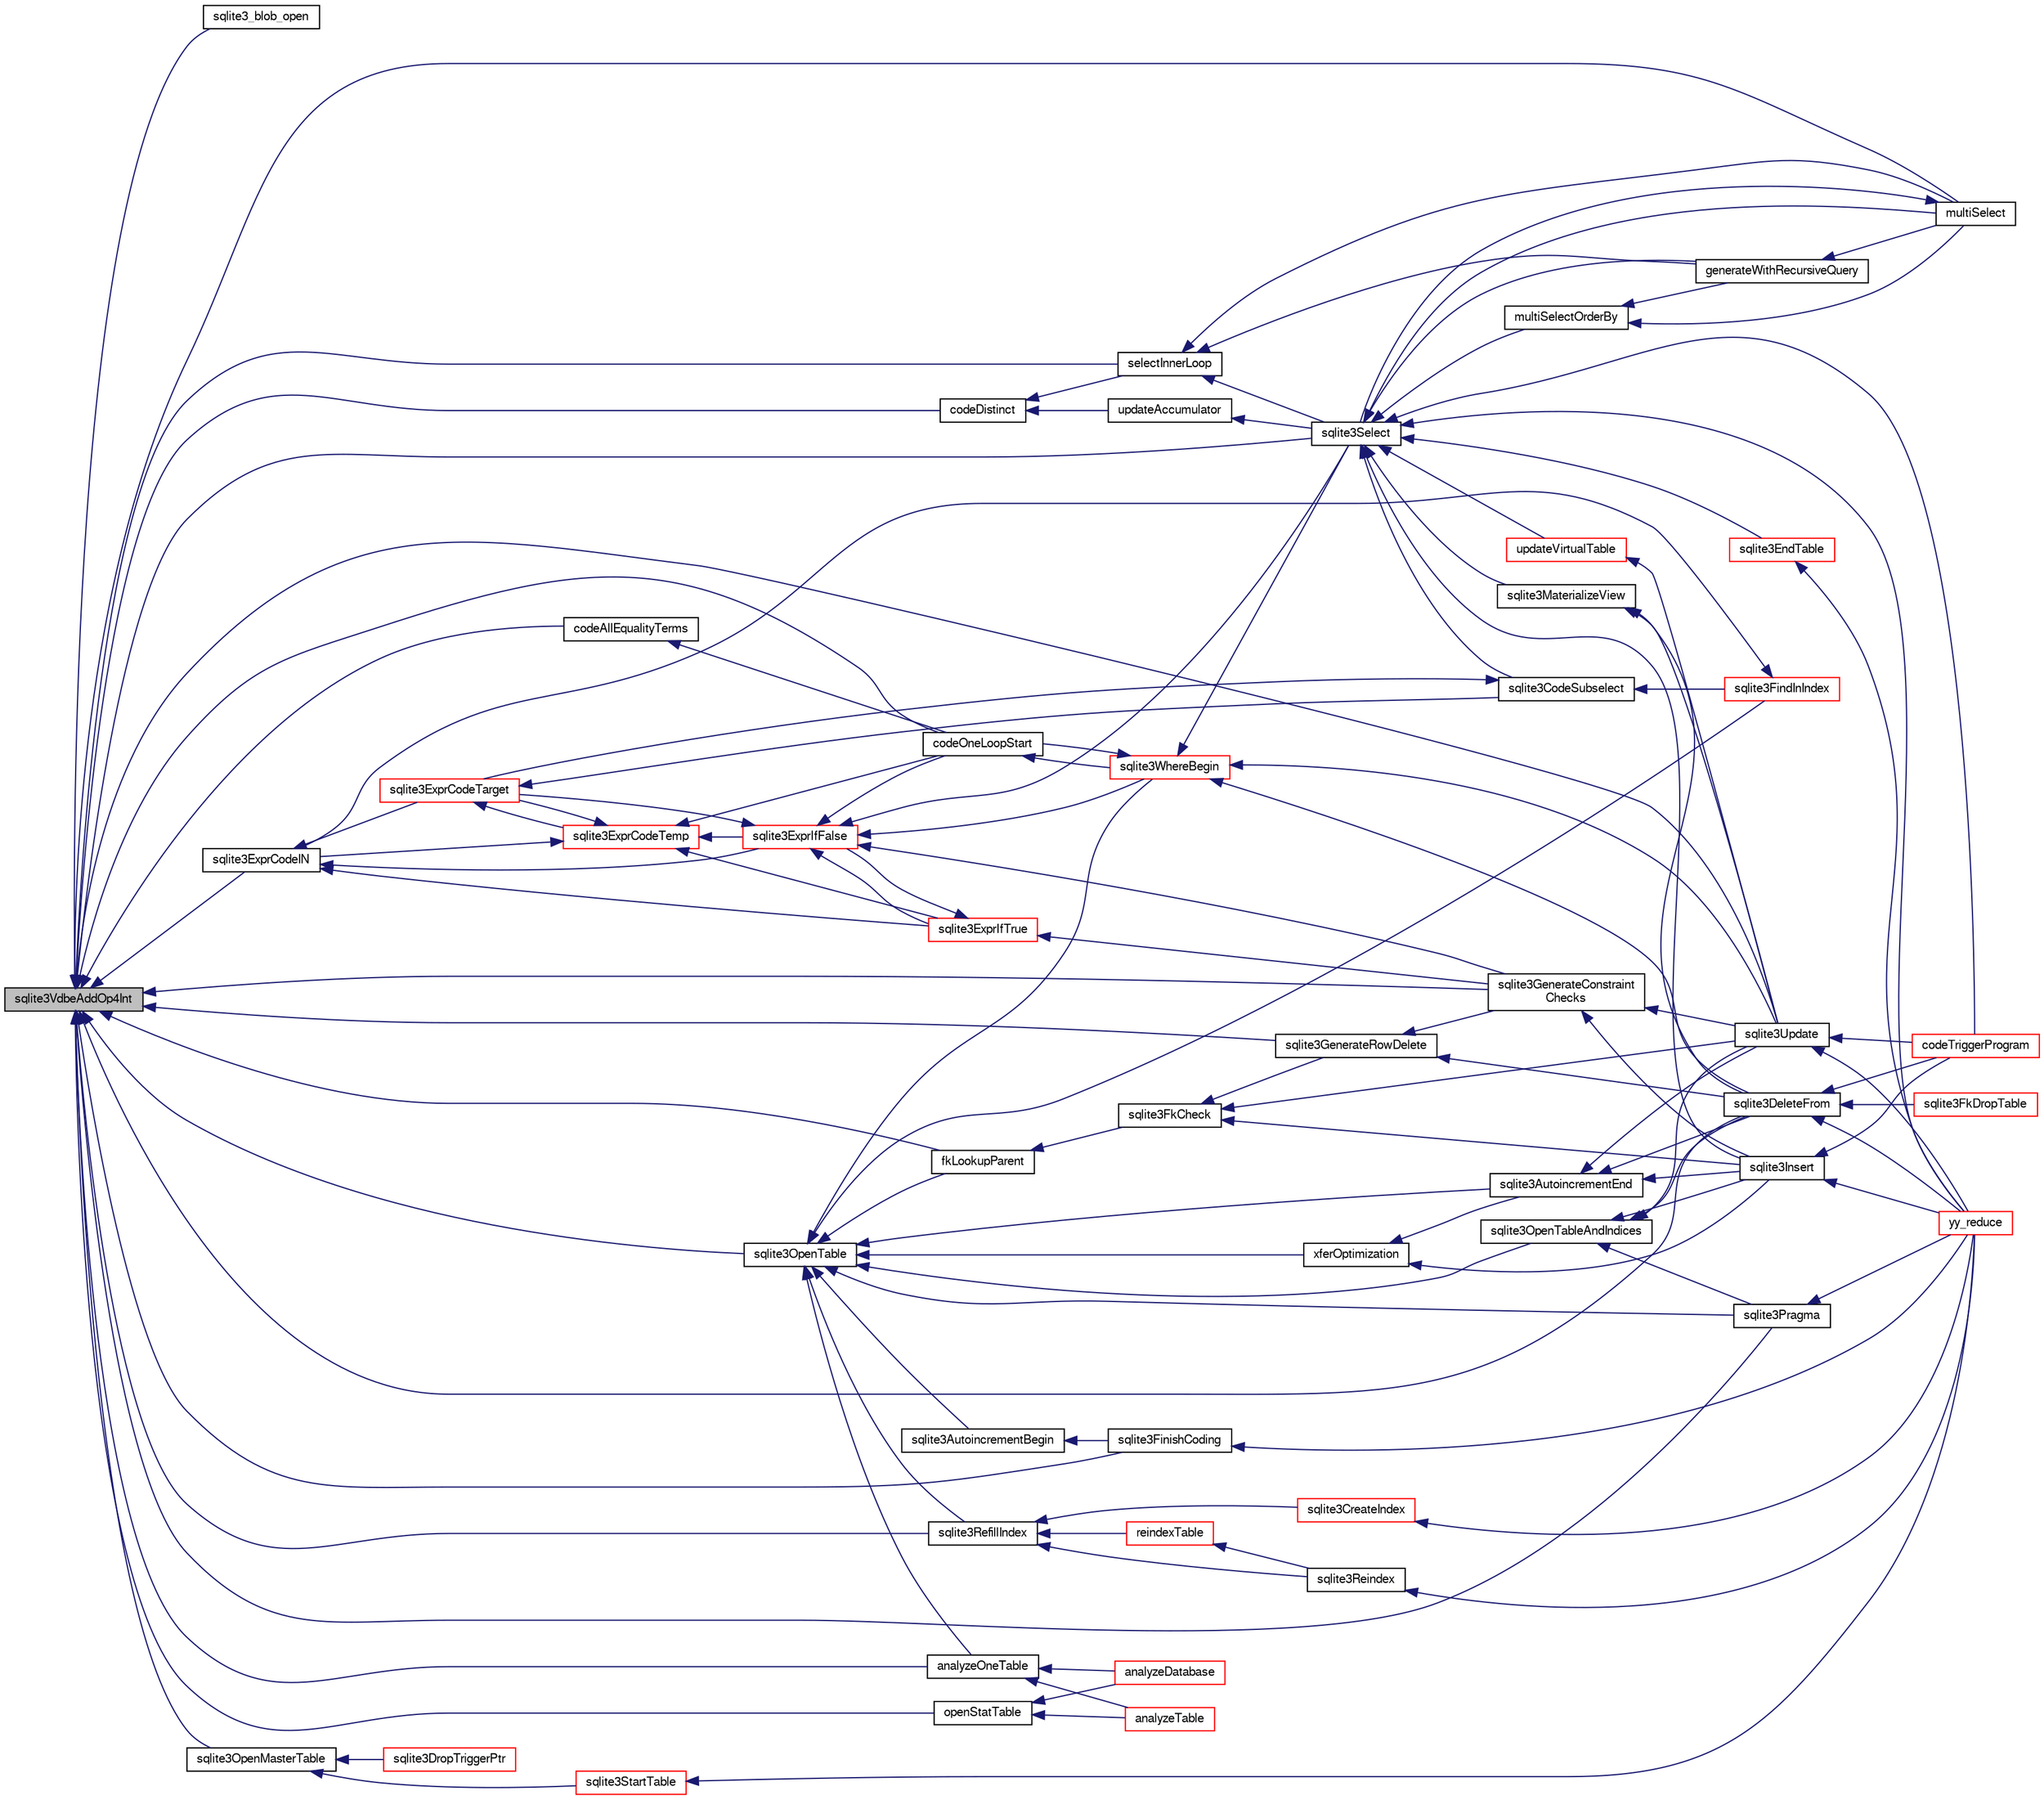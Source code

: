 digraph "sqlite3VdbeAddOp4Int"
{
  edge [fontname="FreeSans",fontsize="10",labelfontname="FreeSans",labelfontsize="10"];
  node [fontname="FreeSans",fontsize="10",shape=record];
  rankdir="LR";
  Node743572 [label="sqlite3VdbeAddOp4Int",height=0.2,width=0.4,color="black", fillcolor="grey75", style="filled", fontcolor="black"];
  Node743572 -> Node743573 [dir="back",color="midnightblue",fontsize="10",style="solid",fontname="FreeSans"];
  Node743573 [label="sqlite3_blob_open",height=0.2,width=0.4,color="black", fillcolor="white", style="filled",URL="$sqlite3_8h.html#adb8ad839a5bdd62a43785132bc7dd518"];
  Node743572 -> Node743574 [dir="back",color="midnightblue",fontsize="10",style="solid",fontname="FreeSans"];
  Node743574 [label="sqlite3ExprCodeIN",height=0.2,width=0.4,color="black", fillcolor="white", style="filled",URL="$sqlite3_8c.html#ad9cf4f5b5ffb90c24a4a0900c8626193"];
  Node743574 -> Node743575 [dir="back",color="midnightblue",fontsize="10",style="solid",fontname="FreeSans"];
  Node743575 [label="sqlite3ExprCodeTarget",height=0.2,width=0.4,color="red", fillcolor="white", style="filled",URL="$sqlite3_8c.html#a4f308397a0a3ed299ed31aaa1ae2a293"];
  Node743575 -> Node743576 [dir="back",color="midnightblue",fontsize="10",style="solid",fontname="FreeSans"];
  Node743576 [label="sqlite3CodeSubselect",height=0.2,width=0.4,color="black", fillcolor="white", style="filled",URL="$sqlite3_8c.html#aa69b46d2204a1d1b110107a1be12ee0c"];
  Node743576 -> Node743577 [dir="back",color="midnightblue",fontsize="10",style="solid",fontname="FreeSans"];
  Node743577 [label="sqlite3FindInIndex",height=0.2,width=0.4,color="red", fillcolor="white", style="filled",URL="$sqlite3_8c.html#af7d8c56ab0231f44bb5f87b3fafeffb2"];
  Node743577 -> Node743574 [dir="back",color="midnightblue",fontsize="10",style="solid",fontname="FreeSans"];
  Node743576 -> Node743575 [dir="back",color="midnightblue",fontsize="10",style="solid",fontname="FreeSans"];
  Node743575 -> Node743608 [dir="back",color="midnightblue",fontsize="10",style="solid",fontname="FreeSans"];
  Node743608 [label="sqlite3ExprCodeTemp",height=0.2,width=0.4,color="red", fillcolor="white", style="filled",URL="$sqlite3_8c.html#a3bc5c1ccb3c5851847e2aeb4a84ae1fc"];
  Node743608 -> Node743574 [dir="back",color="midnightblue",fontsize="10",style="solid",fontname="FreeSans"];
  Node743608 -> Node743575 [dir="back",color="midnightblue",fontsize="10",style="solid",fontname="FreeSans"];
  Node743608 -> Node743610 [dir="back",color="midnightblue",fontsize="10",style="solid",fontname="FreeSans"];
  Node743610 [label="sqlite3ExprIfTrue",height=0.2,width=0.4,color="red", fillcolor="white", style="filled",URL="$sqlite3_8c.html#ad93a55237c23e1b743ab1f59df1a1444"];
  Node743610 -> Node743611 [dir="back",color="midnightblue",fontsize="10",style="solid",fontname="FreeSans"];
  Node743611 [label="sqlite3ExprIfFalse",height=0.2,width=0.4,color="red", fillcolor="white", style="filled",URL="$sqlite3_8c.html#af97ecccb5d56e321e118414b08f65b71"];
  Node743611 -> Node743575 [dir="back",color="midnightblue",fontsize="10",style="solid",fontname="FreeSans"];
  Node743611 -> Node743610 [dir="back",color="midnightblue",fontsize="10",style="solid",fontname="FreeSans"];
  Node743611 -> Node743593 [dir="back",color="midnightblue",fontsize="10",style="solid",fontname="FreeSans"];
  Node743593 [label="sqlite3GenerateConstraint\lChecks",height=0.2,width=0.4,color="black", fillcolor="white", style="filled",URL="$sqlite3_8c.html#aef639c1e6a0c0a67ca6e7690ad931bd2"];
  Node743593 -> Node743594 [dir="back",color="midnightblue",fontsize="10",style="solid",fontname="FreeSans"];
  Node743594 [label="sqlite3Insert",height=0.2,width=0.4,color="black", fillcolor="white", style="filled",URL="$sqlite3_8c.html#a5b17c9c2000bae6bdff8e6be48d7dc2b"];
  Node743594 -> Node743587 [dir="back",color="midnightblue",fontsize="10",style="solid",fontname="FreeSans"];
  Node743587 [label="codeTriggerProgram",height=0.2,width=0.4,color="red", fillcolor="white", style="filled",URL="$sqlite3_8c.html#a120801f59d9281d201d2ff4b2606836e"];
  Node743594 -> Node743585 [dir="back",color="midnightblue",fontsize="10",style="solid",fontname="FreeSans"];
  Node743585 [label="yy_reduce",height=0.2,width=0.4,color="red", fillcolor="white", style="filled",URL="$sqlite3_8c.html#a7c419a9b25711c666a9a2449ef377f14"];
  Node743593 -> Node743595 [dir="back",color="midnightblue",fontsize="10",style="solid",fontname="FreeSans"];
  Node743595 [label="sqlite3Update",height=0.2,width=0.4,color="black", fillcolor="white", style="filled",URL="$sqlite3_8c.html#ac5aa67c46e8cc8174566fabe6809fafa"];
  Node743595 -> Node743587 [dir="back",color="midnightblue",fontsize="10",style="solid",fontname="FreeSans"];
  Node743595 -> Node743585 [dir="back",color="midnightblue",fontsize="10",style="solid",fontname="FreeSans"];
  Node743611 -> Node743600 [dir="back",color="midnightblue",fontsize="10",style="solid",fontname="FreeSans"];
  Node743600 [label="sqlite3Select",height=0.2,width=0.4,color="black", fillcolor="white", style="filled",URL="$sqlite3_8c.html#a2465ee8c956209ba4b272477b7c21a45"];
  Node743600 -> Node743576 [dir="back",color="midnightblue",fontsize="10",style="solid",fontname="FreeSans"];
  Node743600 -> Node743601 [dir="back",color="midnightblue",fontsize="10",style="solid",fontname="FreeSans"];
  Node743601 [label="sqlite3EndTable",height=0.2,width=0.4,color="red", fillcolor="white", style="filled",URL="$sqlite3_8c.html#a7b5f2c66c0f0b6f819d970ca389768b0"];
  Node743601 -> Node743585 [dir="back",color="midnightblue",fontsize="10",style="solid",fontname="FreeSans"];
  Node743600 -> Node743603 [dir="back",color="midnightblue",fontsize="10",style="solid",fontname="FreeSans"];
  Node743603 [label="sqlite3MaterializeView",height=0.2,width=0.4,color="black", fillcolor="white", style="filled",URL="$sqlite3_8c.html#a4557984b0b75f998fb0c3f231c9b1def"];
  Node743603 -> Node743582 [dir="back",color="midnightblue",fontsize="10",style="solid",fontname="FreeSans"];
  Node743582 [label="sqlite3DeleteFrom",height=0.2,width=0.4,color="black", fillcolor="white", style="filled",URL="$sqlite3_8c.html#ab9b4b45349188b49eabb23f94608a091"];
  Node743582 -> Node743583 [dir="back",color="midnightblue",fontsize="10",style="solid",fontname="FreeSans"];
  Node743583 [label="sqlite3FkDropTable",height=0.2,width=0.4,color="red", fillcolor="white", style="filled",URL="$sqlite3_8c.html#a1218c6fc74e89152ceaa4760e82f5ef9"];
  Node743582 -> Node743587 [dir="back",color="midnightblue",fontsize="10",style="solid",fontname="FreeSans"];
  Node743582 -> Node743585 [dir="back",color="midnightblue",fontsize="10",style="solid",fontname="FreeSans"];
  Node743603 -> Node743595 [dir="back",color="midnightblue",fontsize="10",style="solid",fontname="FreeSans"];
  Node743600 -> Node743594 [dir="back",color="midnightblue",fontsize="10",style="solid",fontname="FreeSans"];
  Node743600 -> Node743604 [dir="back",color="midnightblue",fontsize="10",style="solid",fontname="FreeSans"];
  Node743604 [label="generateWithRecursiveQuery",height=0.2,width=0.4,color="black", fillcolor="white", style="filled",URL="$sqlite3_8c.html#ade2c3663fa9c3b9676507984b9483942"];
  Node743604 -> Node743605 [dir="back",color="midnightblue",fontsize="10",style="solid",fontname="FreeSans"];
  Node743605 [label="multiSelect",height=0.2,width=0.4,color="black", fillcolor="white", style="filled",URL="$sqlite3_8c.html#a6456c61f3d9b2389738753cedfa24fa7"];
  Node743605 -> Node743600 [dir="back",color="midnightblue",fontsize="10",style="solid",fontname="FreeSans"];
  Node743600 -> Node743605 [dir="back",color="midnightblue",fontsize="10",style="solid",fontname="FreeSans"];
  Node743600 -> Node743606 [dir="back",color="midnightblue",fontsize="10",style="solid",fontname="FreeSans"];
  Node743606 [label="multiSelectOrderBy",height=0.2,width=0.4,color="black", fillcolor="white", style="filled",URL="$sqlite3_8c.html#afcdb8488c6f4dfdadaf9f04bca35b808"];
  Node743606 -> Node743604 [dir="back",color="midnightblue",fontsize="10",style="solid",fontname="FreeSans"];
  Node743606 -> Node743605 [dir="back",color="midnightblue",fontsize="10",style="solid",fontname="FreeSans"];
  Node743600 -> Node743587 [dir="back",color="midnightblue",fontsize="10",style="solid",fontname="FreeSans"];
  Node743600 -> Node743607 [dir="back",color="midnightblue",fontsize="10",style="solid",fontname="FreeSans"];
  Node743607 [label="updateVirtualTable",height=0.2,width=0.4,color="red", fillcolor="white", style="filled",URL="$sqlite3_8c.html#a740220531db9293c39a2cdd7da3f74e1"];
  Node743607 -> Node743595 [dir="back",color="midnightblue",fontsize="10",style="solid",fontname="FreeSans"];
  Node743600 -> Node743585 [dir="back",color="midnightblue",fontsize="10",style="solid",fontname="FreeSans"];
  Node743611 -> Node743580 [dir="back",color="midnightblue",fontsize="10",style="solid",fontname="FreeSans"];
  Node743580 [label="codeOneLoopStart",height=0.2,width=0.4,color="black", fillcolor="white", style="filled",URL="$sqlite3_8c.html#aa868875120b151c169cc79139ed6e008"];
  Node743580 -> Node743581 [dir="back",color="midnightblue",fontsize="10",style="solid",fontname="FreeSans"];
  Node743581 [label="sqlite3WhereBegin",height=0.2,width=0.4,color="red", fillcolor="white", style="filled",URL="$sqlite3_8c.html#acad049f5c9a96a8118cffd5e5ce89f7c"];
  Node743581 -> Node743582 [dir="back",color="midnightblue",fontsize="10",style="solid",fontname="FreeSans"];
  Node743581 -> Node743600 [dir="back",color="midnightblue",fontsize="10",style="solid",fontname="FreeSans"];
  Node743581 -> Node743595 [dir="back",color="midnightblue",fontsize="10",style="solid",fontname="FreeSans"];
  Node743581 -> Node743580 [dir="back",color="midnightblue",fontsize="10",style="solid",fontname="FreeSans"];
  Node743611 -> Node743581 [dir="back",color="midnightblue",fontsize="10",style="solid",fontname="FreeSans"];
  Node743610 -> Node743593 [dir="back",color="midnightblue",fontsize="10",style="solid",fontname="FreeSans"];
  Node743608 -> Node743611 [dir="back",color="midnightblue",fontsize="10",style="solid",fontname="FreeSans"];
  Node743608 -> Node743580 [dir="back",color="midnightblue",fontsize="10",style="solid",fontname="FreeSans"];
  Node743574 -> Node743610 [dir="back",color="midnightblue",fontsize="10",style="solid",fontname="FreeSans"];
  Node743574 -> Node743611 [dir="back",color="midnightblue",fontsize="10",style="solid",fontname="FreeSans"];
  Node743572 -> Node743644 [dir="back",color="midnightblue",fontsize="10",style="solid",fontname="FreeSans"];
  Node743644 [label="openStatTable",height=0.2,width=0.4,color="black", fillcolor="white", style="filled",URL="$sqlite3_8c.html#aea3da21ca87050c11c23e01f578cc5dc"];
  Node743644 -> Node743645 [dir="back",color="midnightblue",fontsize="10",style="solid",fontname="FreeSans"];
  Node743645 [label="analyzeDatabase",height=0.2,width=0.4,color="red", fillcolor="white", style="filled",URL="$sqlite3_8c.html#a19f2a630f42aaa010d1b47b81f8cea18"];
  Node743644 -> Node743647 [dir="back",color="midnightblue",fontsize="10",style="solid",fontname="FreeSans"];
  Node743647 [label="analyzeTable",height=0.2,width=0.4,color="red", fillcolor="white", style="filled",URL="$sqlite3_8c.html#a85f18bcf2d42d5d6ae3033b0c49144b6"];
  Node743572 -> Node743648 [dir="back",color="midnightblue",fontsize="10",style="solid",fontname="FreeSans"];
  Node743648 [label="analyzeOneTable",height=0.2,width=0.4,color="black", fillcolor="white", style="filled",URL="$sqlite3_8c.html#a31d4182bf855943a5d0526dbb4987803"];
  Node743648 -> Node743645 [dir="back",color="midnightblue",fontsize="10",style="solid",fontname="FreeSans"];
  Node743648 -> Node743647 [dir="back",color="midnightblue",fontsize="10",style="solid",fontname="FreeSans"];
  Node743572 -> Node743629 [dir="back",color="midnightblue",fontsize="10",style="solid",fontname="FreeSans"];
  Node743629 [label="sqlite3FinishCoding",height=0.2,width=0.4,color="black", fillcolor="white", style="filled",URL="$sqlite3_8c.html#a651bc5b446c276c092705856d995b278"];
  Node743629 -> Node743585 [dir="back",color="midnightblue",fontsize="10",style="solid",fontname="FreeSans"];
  Node743572 -> Node743649 [dir="back",color="midnightblue",fontsize="10",style="solid",fontname="FreeSans"];
  Node743649 [label="sqlite3OpenMasterTable",height=0.2,width=0.4,color="black", fillcolor="white", style="filled",URL="$sqlite3_8c.html#af09834781ee193f5fe2dc60117210695"];
  Node743649 -> Node743650 [dir="back",color="midnightblue",fontsize="10",style="solid",fontname="FreeSans"];
  Node743650 [label="sqlite3StartTable",height=0.2,width=0.4,color="red", fillcolor="white", style="filled",URL="$sqlite3_8c.html#af49b4395f39d9078a0dda2484c183012"];
  Node743650 -> Node743585 [dir="back",color="midnightblue",fontsize="10",style="solid",fontname="FreeSans"];
  Node743649 -> Node743652 [dir="back",color="midnightblue",fontsize="10",style="solid",fontname="FreeSans"];
  Node743652 [label="sqlite3DropTriggerPtr",height=0.2,width=0.4,color="red", fillcolor="white", style="filled",URL="$sqlite3_8c.html#aa3a84617bfc76be1c61c27fc2b6d0b17"];
  Node743572 -> Node743613 [dir="back",color="midnightblue",fontsize="10",style="solid",fontname="FreeSans"];
  Node743613 [label="sqlite3RefillIndex",height=0.2,width=0.4,color="black", fillcolor="white", style="filled",URL="$sqlite3_8c.html#a17be5b679d9181b961ea9ba4a18d4f80"];
  Node743613 -> Node743614 [dir="back",color="midnightblue",fontsize="10",style="solid",fontname="FreeSans"];
  Node743614 [label="sqlite3CreateIndex",height=0.2,width=0.4,color="red", fillcolor="white", style="filled",URL="$sqlite3_8c.html#a8dbe5e590ab6c58a8c45f34f7c81e825"];
  Node743614 -> Node743585 [dir="back",color="midnightblue",fontsize="10",style="solid",fontname="FreeSans"];
  Node743613 -> Node743617 [dir="back",color="midnightblue",fontsize="10",style="solid",fontname="FreeSans"];
  Node743617 [label="reindexTable",height=0.2,width=0.4,color="red", fillcolor="white", style="filled",URL="$sqlite3_8c.html#aaa297e36c19aa0d39c60bf95a03b04b6"];
  Node743617 -> Node743619 [dir="back",color="midnightblue",fontsize="10",style="solid",fontname="FreeSans"];
  Node743619 [label="sqlite3Reindex",height=0.2,width=0.4,color="black", fillcolor="white", style="filled",URL="$sqlite3_8c.html#abd189e31189391e1ef114b413ff4abbf"];
  Node743619 -> Node743585 [dir="back",color="midnightblue",fontsize="10",style="solid",fontname="FreeSans"];
  Node743613 -> Node743619 [dir="back",color="midnightblue",fontsize="10",style="solid",fontname="FreeSans"];
  Node743572 -> Node743582 [dir="back",color="midnightblue",fontsize="10",style="solid",fontname="FreeSans"];
  Node743572 -> Node743592 [dir="back",color="midnightblue",fontsize="10",style="solid",fontname="FreeSans"];
  Node743592 [label="sqlite3GenerateRowDelete",height=0.2,width=0.4,color="black", fillcolor="white", style="filled",URL="$sqlite3_8c.html#a2c76cbf3027fc18fdbb8cb4cd96b77d9"];
  Node743592 -> Node743582 [dir="back",color="midnightblue",fontsize="10",style="solid",fontname="FreeSans"];
  Node743592 -> Node743593 [dir="back",color="midnightblue",fontsize="10",style="solid",fontname="FreeSans"];
  Node743572 -> Node743655 [dir="back",color="midnightblue",fontsize="10",style="solid",fontname="FreeSans"];
  Node743655 [label="fkLookupParent",height=0.2,width=0.4,color="black", fillcolor="white", style="filled",URL="$sqlite3_8c.html#ac7b0111b1d2e3305a38874a645a86d06"];
  Node743655 -> Node743599 [dir="back",color="midnightblue",fontsize="10",style="solid",fontname="FreeSans"];
  Node743599 [label="sqlite3FkCheck",height=0.2,width=0.4,color="black", fillcolor="white", style="filled",URL="$sqlite3_8c.html#aa38fb76c7d6f48f19772877a41703b92"];
  Node743599 -> Node743592 [dir="back",color="midnightblue",fontsize="10",style="solid",fontname="FreeSans"];
  Node743599 -> Node743594 [dir="back",color="midnightblue",fontsize="10",style="solid",fontname="FreeSans"];
  Node743599 -> Node743595 [dir="back",color="midnightblue",fontsize="10",style="solid",fontname="FreeSans"];
  Node743572 -> Node743656 [dir="back",color="midnightblue",fontsize="10",style="solid",fontname="FreeSans"];
  Node743656 [label="sqlite3OpenTable",height=0.2,width=0.4,color="black", fillcolor="white", style="filled",URL="$sqlite3_8c.html#aa935d8de28fb95e999736ef792d5a808"];
  Node743656 -> Node743577 [dir="back",color="midnightblue",fontsize="10",style="solid",fontname="FreeSans"];
  Node743656 -> Node743648 [dir="back",color="midnightblue",fontsize="10",style="solid",fontname="FreeSans"];
  Node743656 -> Node743613 [dir="back",color="midnightblue",fontsize="10",style="solid",fontname="FreeSans"];
  Node743656 -> Node743655 [dir="back",color="midnightblue",fontsize="10",style="solid",fontname="FreeSans"];
  Node743656 -> Node743657 [dir="back",color="midnightblue",fontsize="10",style="solid",fontname="FreeSans"];
  Node743657 [label="sqlite3AutoincrementBegin",height=0.2,width=0.4,color="black", fillcolor="white", style="filled",URL="$sqlite3_8c.html#a62a5d5880763dac53a4110157e094ebd"];
  Node743657 -> Node743629 [dir="back",color="midnightblue",fontsize="10",style="solid",fontname="FreeSans"];
  Node743656 -> Node743658 [dir="back",color="midnightblue",fontsize="10",style="solid",fontname="FreeSans"];
  Node743658 [label="sqlite3AutoincrementEnd",height=0.2,width=0.4,color="black", fillcolor="white", style="filled",URL="$sqlite3_8c.html#ad8f51f6ea684367030cd9c09234374e7"];
  Node743658 -> Node743582 [dir="back",color="midnightblue",fontsize="10",style="solid",fontname="FreeSans"];
  Node743658 -> Node743594 [dir="back",color="midnightblue",fontsize="10",style="solid",fontname="FreeSans"];
  Node743658 -> Node743595 [dir="back",color="midnightblue",fontsize="10",style="solid",fontname="FreeSans"];
  Node743656 -> Node743659 [dir="back",color="midnightblue",fontsize="10",style="solid",fontname="FreeSans"];
  Node743659 [label="sqlite3OpenTableAndIndices",height=0.2,width=0.4,color="black", fillcolor="white", style="filled",URL="$sqlite3_8c.html#a14aa7e8abd9fb8406812b9f90560e6ac"];
  Node743659 -> Node743582 [dir="back",color="midnightblue",fontsize="10",style="solid",fontname="FreeSans"];
  Node743659 -> Node743594 [dir="back",color="midnightblue",fontsize="10",style="solid",fontname="FreeSans"];
  Node743659 -> Node743621 [dir="back",color="midnightblue",fontsize="10",style="solid",fontname="FreeSans"];
  Node743621 [label="sqlite3Pragma",height=0.2,width=0.4,color="black", fillcolor="white", style="filled",URL="$sqlite3_8c.html#a111391370f58f8e6a6eca51fd34d62ed"];
  Node743621 -> Node743585 [dir="back",color="midnightblue",fontsize="10",style="solid",fontname="FreeSans"];
  Node743659 -> Node743595 [dir="back",color="midnightblue",fontsize="10",style="solid",fontname="FreeSans"];
  Node743656 -> Node743660 [dir="back",color="midnightblue",fontsize="10",style="solid",fontname="FreeSans"];
  Node743660 [label="xferOptimization",height=0.2,width=0.4,color="black", fillcolor="white", style="filled",URL="$sqlite3_8c.html#ae85c90f7d064fe83f4ed930e708855d2"];
  Node743660 -> Node743658 [dir="back",color="midnightblue",fontsize="10",style="solid",fontname="FreeSans"];
  Node743660 -> Node743594 [dir="back",color="midnightblue",fontsize="10",style="solid",fontname="FreeSans"];
  Node743656 -> Node743621 [dir="back",color="midnightblue",fontsize="10",style="solid",fontname="FreeSans"];
  Node743656 -> Node743581 [dir="back",color="midnightblue",fontsize="10",style="solid",fontname="FreeSans"];
  Node743572 -> Node743593 [dir="back",color="midnightblue",fontsize="10",style="solid",fontname="FreeSans"];
  Node743572 -> Node743621 [dir="back",color="midnightblue",fontsize="10",style="solid",fontname="FreeSans"];
  Node743572 -> Node743661 [dir="back",color="midnightblue",fontsize="10",style="solid",fontname="FreeSans"];
  Node743661 [label="codeDistinct",height=0.2,width=0.4,color="black", fillcolor="white", style="filled",URL="$sqlite3_8c.html#a7a4cdd9ae98f5251ba7bae7b26984f21"];
  Node743661 -> Node743634 [dir="back",color="midnightblue",fontsize="10",style="solid",fontname="FreeSans"];
  Node743634 [label="selectInnerLoop",height=0.2,width=0.4,color="black", fillcolor="white", style="filled",URL="$sqlite3_8c.html#ababe0933661ebe67eb0e6074bb1fd411"];
  Node743634 -> Node743604 [dir="back",color="midnightblue",fontsize="10",style="solid",fontname="FreeSans"];
  Node743634 -> Node743605 [dir="back",color="midnightblue",fontsize="10",style="solid",fontname="FreeSans"];
  Node743634 -> Node743600 [dir="back",color="midnightblue",fontsize="10",style="solid",fontname="FreeSans"];
  Node743661 -> Node743631 [dir="back",color="midnightblue",fontsize="10",style="solid",fontname="FreeSans"];
  Node743631 [label="updateAccumulator",height=0.2,width=0.4,color="black", fillcolor="white", style="filled",URL="$sqlite3_8c.html#a1681660dd3ecd50c8727d6e56a537bd9"];
  Node743631 -> Node743600 [dir="back",color="midnightblue",fontsize="10",style="solid",fontname="FreeSans"];
  Node743572 -> Node743634 [dir="back",color="midnightblue",fontsize="10",style="solid",fontname="FreeSans"];
  Node743572 -> Node743605 [dir="back",color="midnightblue",fontsize="10",style="solid",fontname="FreeSans"];
  Node743572 -> Node743600 [dir="back",color="midnightblue",fontsize="10",style="solid",fontname="FreeSans"];
  Node743572 -> Node743595 [dir="back",color="midnightblue",fontsize="10",style="solid",fontname="FreeSans"];
  Node743572 -> Node743579 [dir="back",color="midnightblue",fontsize="10",style="solid",fontname="FreeSans"];
  Node743579 [label="codeAllEqualityTerms",height=0.2,width=0.4,color="black", fillcolor="white", style="filled",URL="$sqlite3_8c.html#a3095598b812500a4efe41bf17cd49381"];
  Node743579 -> Node743580 [dir="back",color="midnightblue",fontsize="10",style="solid",fontname="FreeSans"];
  Node743572 -> Node743580 [dir="back",color="midnightblue",fontsize="10",style="solid",fontname="FreeSans"];
}
